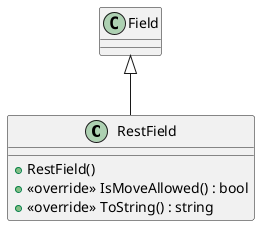 @startuml
class RestField {
    + RestField()
    + <<override>> IsMoveAllowed() : bool
    + <<override>> ToString() : string
}
Field <|-- RestField
@enduml
